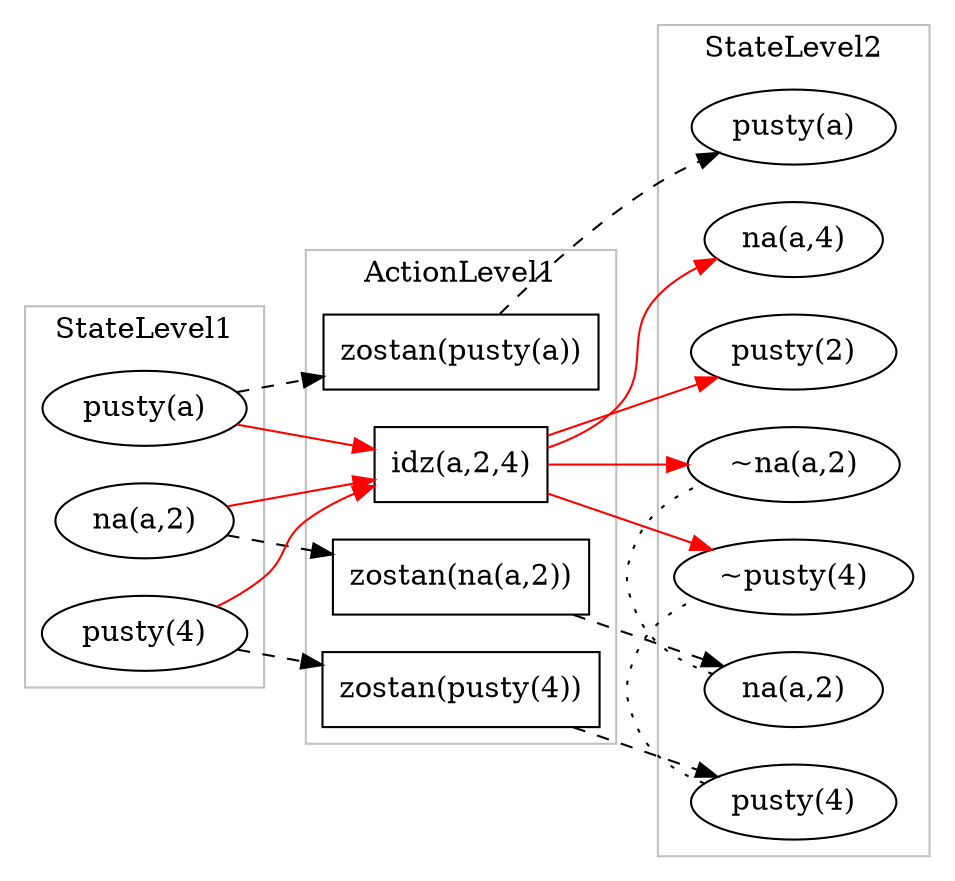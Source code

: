 digraph G {
	subgraph cluster_StateLevel1 {
		color=gray
		label=StateLevel1
		"pusty(a)1" [label="pusty(a)" shape=oval]
		"na(a,2)1" [label="na(a,2)" shape=oval]
		"pusty(4)1" [label="pusty(4)" shape=oval]
	}
	"na(a,2)2" -> "~na(a,2)2" [arrowhead=none constraint=false style=dotted]
	"pusty(4)2" -> "~pusty(4)2" [arrowhead=none constraint=false style=dotted]
	subgraph cluster_ActionLevel1 {
		color=gray
		label=ActionLevel1
		"zostan(pusty(4))1" [label="zostan(pusty(4))" shape=box]
		"zostan(na(a,2))1" [label="zostan(na(a,2))" shape=box]
		"zostan(pusty(a))1" [label="zostan(pusty(a))" shape=box]
		"idz(a,2,4)1" [label="idz(a,2,4)" shape=box]
		"zostan(pusty(a))1" [label="zostan(pusty(a))" shape=box]
	}
	subgraph cluster_StateLevel2 {
		color=gray
		label=StateLevel2
		"pusty(4)2" [label="pusty(4)" shape=oval]
		"na(a,2)2" [label="na(a,2)" shape=oval]
		"pusty(a)2" [label="pusty(a)" shape=oval]
		"~pusty(4)2" [label="~pusty(4)" shape=oval]
		"~na(a,2)2" [label="~na(a,2)" shape=oval]
		"pusty(2)2" [label="pusty(2)" shape=oval]
		"na(a,4)2" [label="na(a,4)" shape=oval]
	}
	"pusty(a)1" -> "zostan(pusty(a))1" [style=dashed]
	"zostan(pusty(a))1" -> "pusty(a)2" [style=dashed]
	"pusty(a)1" -> "idz(a,2,4)1" [color=red]
	"pusty(4)1" -> "idz(a,2,4)1" [color=red]
	"na(a,2)1" -> "idz(a,2,4)1" [color=red]
	"idz(a,2,4)1" -> "na(a,4)2" [color=red]
	"idz(a,2,4)1" -> "pusty(2)2" [color=red]
	"idz(a,2,4)1" -> "~na(a,2)2" [color=red]
	"idz(a,2,4)1" -> "~pusty(4)2" [color=red]
	"na(a,2)1" -> "zostan(na(a,2))1" [style=dashed]
	"zostan(na(a,2))1" -> "na(a,2)2" [style=dashed]
	"pusty(4)1" -> "zostan(pusty(4))1" [style=dashed]
	"zostan(pusty(4))1" -> "pusty(4)2" [style=dashed]
	rankdir=LR
}
